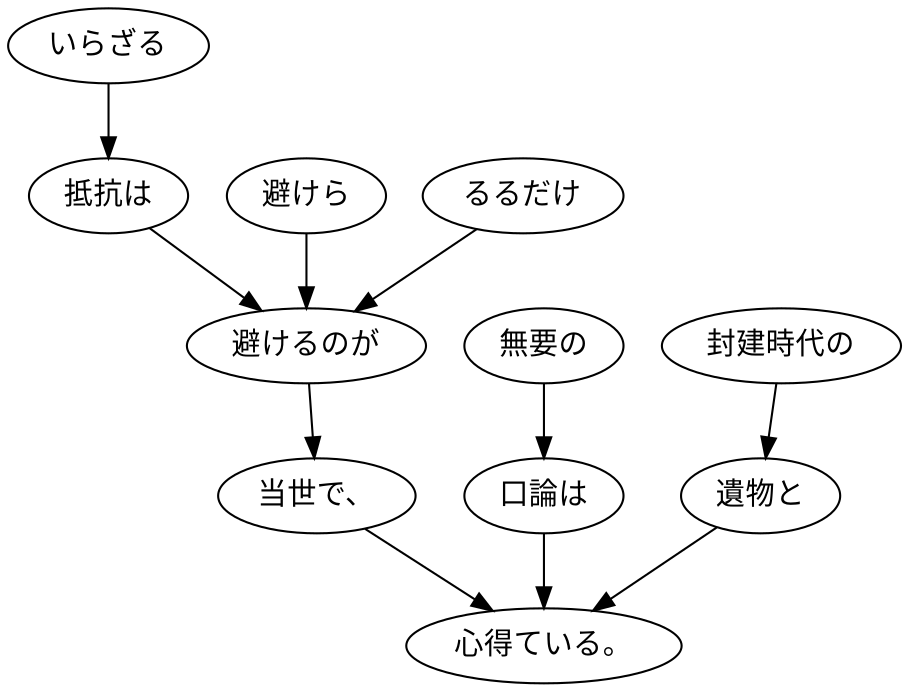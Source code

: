 digraph graph2618 {
	node0 [label="いらざる"];
	node1 [label="抵抗は"];
	node2 [label="避けら"];
	node3 [label="るるだけ"];
	node4 [label="避けるのが"];
	node5 [label="当世で、"];
	node6 [label="無要の"];
	node7 [label="口論は"];
	node8 [label="封建時代の"];
	node9 [label="遺物と"];
	node10 [label="心得ている。"];
	node0 -> node1;
	node1 -> node4;
	node2 -> node4;
	node3 -> node4;
	node4 -> node5;
	node5 -> node10;
	node6 -> node7;
	node7 -> node10;
	node8 -> node9;
	node9 -> node10;
}
